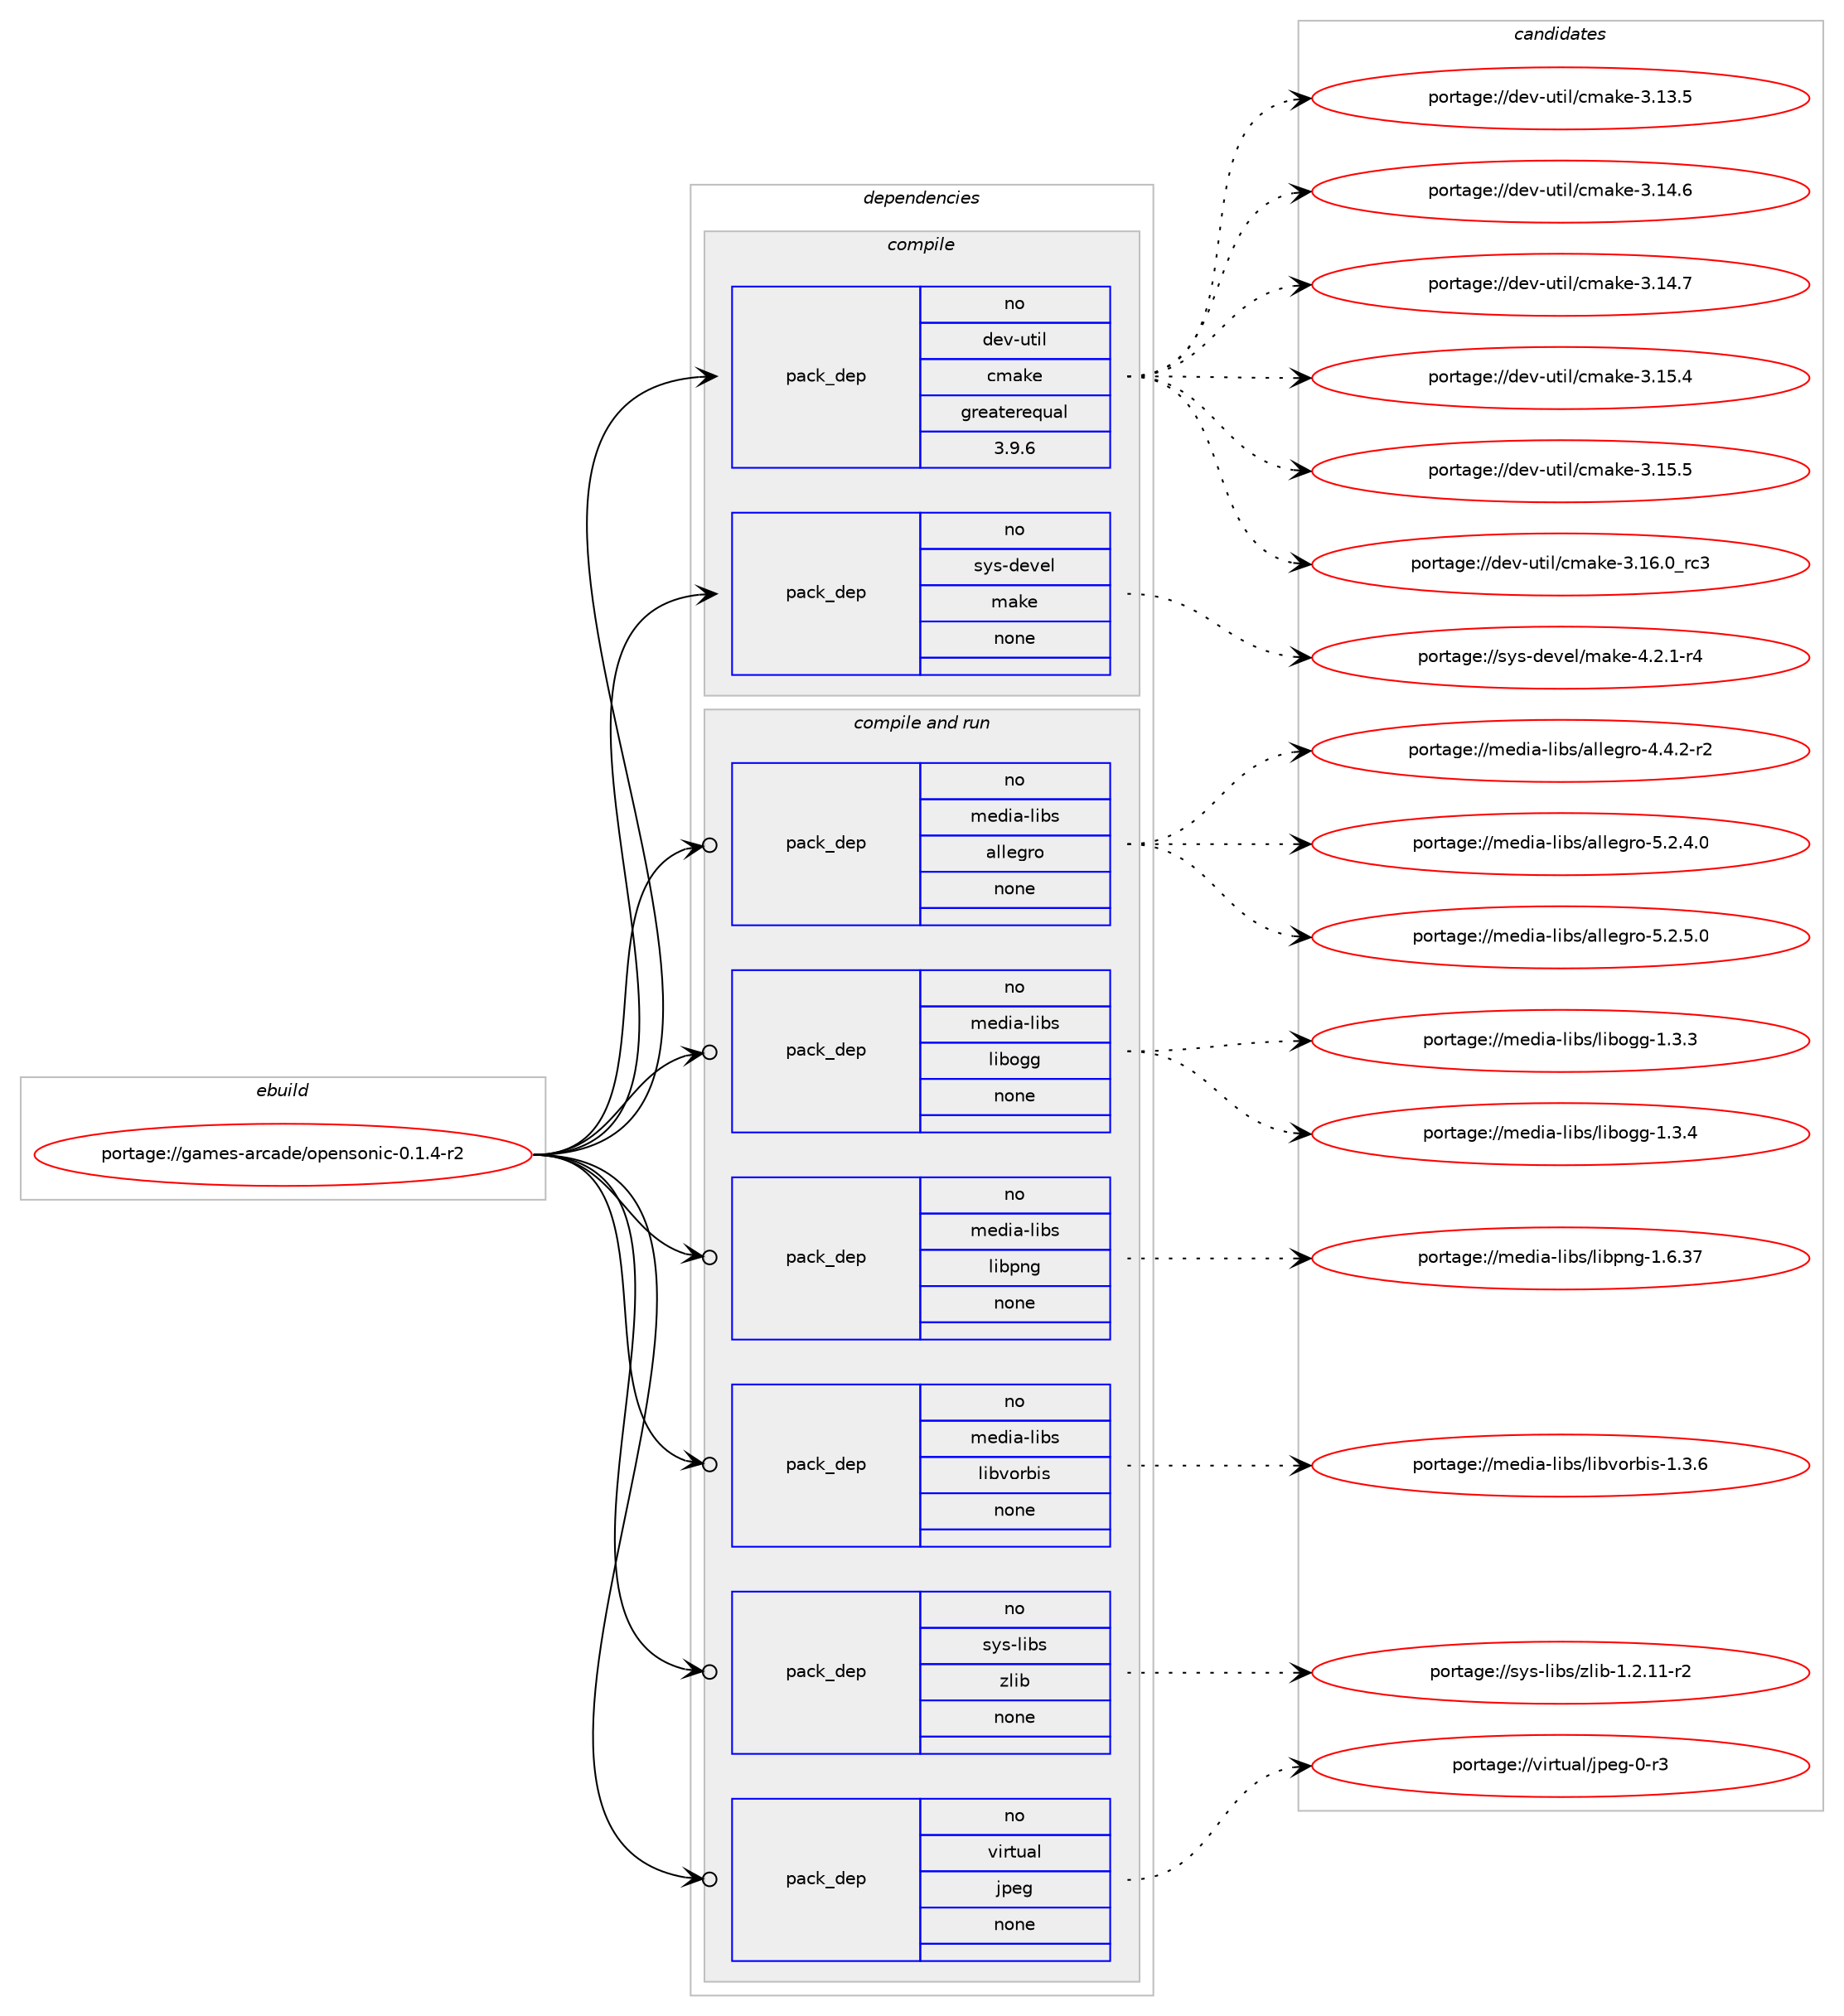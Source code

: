 digraph prolog {

# *************
# Graph options
# *************

newrank=true;
concentrate=true;
compound=true;
graph [rankdir=LR,fontname=Helvetica,fontsize=10,ranksep=1.5];#, ranksep=2.5, nodesep=0.2];
edge  [arrowhead=vee];
node  [fontname=Helvetica,fontsize=10];

# **********
# The ebuild
# **********

subgraph cluster_leftcol {
color=gray;
rank=same;
label=<<i>ebuild</i>>;
id [label="portage://games-arcade/opensonic-0.1.4-r2", color=red, width=4, href="../games-arcade/opensonic-0.1.4-r2.svg"];
}

# ****************
# The dependencies
# ****************

subgraph cluster_midcol {
color=gray;
label=<<i>dependencies</i>>;
subgraph cluster_compile {
fillcolor="#eeeeee";
style=filled;
label=<<i>compile</i>>;
subgraph pack193534 {
dependency270018 [label=<<TABLE BORDER="0" CELLBORDER="1" CELLSPACING="0" CELLPADDING="4" WIDTH="220"><TR><TD ROWSPAN="6" CELLPADDING="30">pack_dep</TD></TR><TR><TD WIDTH="110">no</TD></TR><TR><TD>dev-util</TD></TR><TR><TD>cmake</TD></TR><TR><TD>greaterequal</TD></TR><TR><TD>3.9.6</TD></TR></TABLE>>, shape=none, color=blue];
}
id:e -> dependency270018:w [weight=20,style="solid",arrowhead="vee"];
subgraph pack193535 {
dependency270019 [label=<<TABLE BORDER="0" CELLBORDER="1" CELLSPACING="0" CELLPADDING="4" WIDTH="220"><TR><TD ROWSPAN="6" CELLPADDING="30">pack_dep</TD></TR><TR><TD WIDTH="110">no</TD></TR><TR><TD>sys-devel</TD></TR><TR><TD>make</TD></TR><TR><TD>none</TD></TR><TR><TD></TD></TR></TABLE>>, shape=none, color=blue];
}
id:e -> dependency270019:w [weight=20,style="solid",arrowhead="vee"];
}
subgraph cluster_compileandrun {
fillcolor="#eeeeee";
style=filled;
label=<<i>compile and run</i>>;
subgraph pack193536 {
dependency270020 [label=<<TABLE BORDER="0" CELLBORDER="1" CELLSPACING="0" CELLPADDING="4" WIDTH="220"><TR><TD ROWSPAN="6" CELLPADDING="30">pack_dep</TD></TR><TR><TD WIDTH="110">no</TD></TR><TR><TD>media-libs</TD></TR><TR><TD>allegro</TD></TR><TR><TD>none</TD></TR><TR><TD></TD></TR></TABLE>>, shape=none, color=blue];
}
id:e -> dependency270020:w [weight=20,style="solid",arrowhead="odotvee"];
subgraph pack193537 {
dependency270021 [label=<<TABLE BORDER="0" CELLBORDER="1" CELLSPACING="0" CELLPADDING="4" WIDTH="220"><TR><TD ROWSPAN="6" CELLPADDING="30">pack_dep</TD></TR><TR><TD WIDTH="110">no</TD></TR><TR><TD>media-libs</TD></TR><TR><TD>libogg</TD></TR><TR><TD>none</TD></TR><TR><TD></TD></TR></TABLE>>, shape=none, color=blue];
}
id:e -> dependency270021:w [weight=20,style="solid",arrowhead="odotvee"];
subgraph pack193538 {
dependency270022 [label=<<TABLE BORDER="0" CELLBORDER="1" CELLSPACING="0" CELLPADDING="4" WIDTH="220"><TR><TD ROWSPAN="6" CELLPADDING="30">pack_dep</TD></TR><TR><TD WIDTH="110">no</TD></TR><TR><TD>media-libs</TD></TR><TR><TD>libpng</TD></TR><TR><TD>none</TD></TR><TR><TD></TD></TR></TABLE>>, shape=none, color=blue];
}
id:e -> dependency270022:w [weight=20,style="solid",arrowhead="odotvee"];
subgraph pack193539 {
dependency270023 [label=<<TABLE BORDER="0" CELLBORDER="1" CELLSPACING="0" CELLPADDING="4" WIDTH="220"><TR><TD ROWSPAN="6" CELLPADDING="30">pack_dep</TD></TR><TR><TD WIDTH="110">no</TD></TR><TR><TD>media-libs</TD></TR><TR><TD>libvorbis</TD></TR><TR><TD>none</TD></TR><TR><TD></TD></TR></TABLE>>, shape=none, color=blue];
}
id:e -> dependency270023:w [weight=20,style="solid",arrowhead="odotvee"];
subgraph pack193540 {
dependency270024 [label=<<TABLE BORDER="0" CELLBORDER="1" CELLSPACING="0" CELLPADDING="4" WIDTH="220"><TR><TD ROWSPAN="6" CELLPADDING="30">pack_dep</TD></TR><TR><TD WIDTH="110">no</TD></TR><TR><TD>sys-libs</TD></TR><TR><TD>zlib</TD></TR><TR><TD>none</TD></TR><TR><TD></TD></TR></TABLE>>, shape=none, color=blue];
}
id:e -> dependency270024:w [weight=20,style="solid",arrowhead="odotvee"];
subgraph pack193541 {
dependency270025 [label=<<TABLE BORDER="0" CELLBORDER="1" CELLSPACING="0" CELLPADDING="4" WIDTH="220"><TR><TD ROWSPAN="6" CELLPADDING="30">pack_dep</TD></TR><TR><TD WIDTH="110">no</TD></TR><TR><TD>virtual</TD></TR><TR><TD>jpeg</TD></TR><TR><TD>none</TD></TR><TR><TD></TD></TR></TABLE>>, shape=none, color=blue];
}
id:e -> dependency270025:w [weight=20,style="solid",arrowhead="odotvee"];
}
subgraph cluster_run {
fillcolor="#eeeeee";
style=filled;
label=<<i>run</i>>;
}
}

# **************
# The candidates
# **************

subgraph cluster_choices {
rank=same;
color=gray;
label=<<i>candidates</i>>;

subgraph choice193534 {
color=black;
nodesep=1;
choiceportage1001011184511711610510847991099710710145514649514653 [label="portage://dev-util/cmake-3.13.5", color=red, width=4,href="../dev-util/cmake-3.13.5.svg"];
choiceportage1001011184511711610510847991099710710145514649524654 [label="portage://dev-util/cmake-3.14.6", color=red, width=4,href="../dev-util/cmake-3.14.6.svg"];
choiceportage1001011184511711610510847991099710710145514649524655 [label="portage://dev-util/cmake-3.14.7", color=red, width=4,href="../dev-util/cmake-3.14.7.svg"];
choiceportage1001011184511711610510847991099710710145514649534652 [label="portage://dev-util/cmake-3.15.4", color=red, width=4,href="../dev-util/cmake-3.15.4.svg"];
choiceportage1001011184511711610510847991099710710145514649534653 [label="portage://dev-util/cmake-3.15.5", color=red, width=4,href="../dev-util/cmake-3.15.5.svg"];
choiceportage1001011184511711610510847991099710710145514649544648951149951 [label="portage://dev-util/cmake-3.16.0_rc3", color=red, width=4,href="../dev-util/cmake-3.16.0_rc3.svg"];
dependency270018:e -> choiceportage1001011184511711610510847991099710710145514649514653:w [style=dotted,weight="100"];
dependency270018:e -> choiceportage1001011184511711610510847991099710710145514649524654:w [style=dotted,weight="100"];
dependency270018:e -> choiceportage1001011184511711610510847991099710710145514649524655:w [style=dotted,weight="100"];
dependency270018:e -> choiceportage1001011184511711610510847991099710710145514649534652:w [style=dotted,weight="100"];
dependency270018:e -> choiceportage1001011184511711610510847991099710710145514649534653:w [style=dotted,weight="100"];
dependency270018:e -> choiceportage1001011184511711610510847991099710710145514649544648951149951:w [style=dotted,weight="100"];
}
subgraph choice193535 {
color=black;
nodesep=1;
choiceportage1151211154510010111810110847109971071014552465046494511452 [label="portage://sys-devel/make-4.2.1-r4", color=red, width=4,href="../sys-devel/make-4.2.1-r4.svg"];
dependency270019:e -> choiceportage1151211154510010111810110847109971071014552465046494511452:w [style=dotted,weight="100"];
}
subgraph choice193536 {
color=black;
nodesep=1;
choiceportage10910110010597451081059811547971081081011031141114552465246504511450 [label="portage://media-libs/allegro-4.4.2-r2", color=red, width=4,href="../media-libs/allegro-4.4.2-r2.svg"];
choiceportage10910110010597451081059811547971081081011031141114553465046524648 [label="portage://media-libs/allegro-5.2.4.0", color=red, width=4,href="../media-libs/allegro-5.2.4.0.svg"];
choiceportage10910110010597451081059811547971081081011031141114553465046534648 [label="portage://media-libs/allegro-5.2.5.0", color=red, width=4,href="../media-libs/allegro-5.2.5.0.svg"];
dependency270020:e -> choiceportage10910110010597451081059811547971081081011031141114552465246504511450:w [style=dotted,weight="100"];
dependency270020:e -> choiceportage10910110010597451081059811547971081081011031141114553465046524648:w [style=dotted,weight="100"];
dependency270020:e -> choiceportage10910110010597451081059811547971081081011031141114553465046534648:w [style=dotted,weight="100"];
}
subgraph choice193537 {
color=black;
nodesep=1;
choiceportage1091011001059745108105981154710810598111103103454946514651 [label="portage://media-libs/libogg-1.3.3", color=red, width=4,href="../media-libs/libogg-1.3.3.svg"];
choiceportage1091011001059745108105981154710810598111103103454946514652 [label="portage://media-libs/libogg-1.3.4", color=red, width=4,href="../media-libs/libogg-1.3.4.svg"];
dependency270021:e -> choiceportage1091011001059745108105981154710810598111103103454946514651:w [style=dotted,weight="100"];
dependency270021:e -> choiceportage1091011001059745108105981154710810598111103103454946514652:w [style=dotted,weight="100"];
}
subgraph choice193538 {
color=black;
nodesep=1;
choiceportage109101100105974510810598115471081059811211010345494654465155 [label="portage://media-libs/libpng-1.6.37", color=red, width=4,href="../media-libs/libpng-1.6.37.svg"];
dependency270022:e -> choiceportage109101100105974510810598115471081059811211010345494654465155:w [style=dotted,weight="100"];
}
subgraph choice193539 {
color=black;
nodesep=1;
choiceportage109101100105974510810598115471081059811811111498105115454946514654 [label="portage://media-libs/libvorbis-1.3.6", color=red, width=4,href="../media-libs/libvorbis-1.3.6.svg"];
dependency270023:e -> choiceportage109101100105974510810598115471081059811811111498105115454946514654:w [style=dotted,weight="100"];
}
subgraph choice193540 {
color=black;
nodesep=1;
choiceportage11512111545108105981154712210810598454946504649494511450 [label="portage://sys-libs/zlib-1.2.11-r2", color=red, width=4,href="../sys-libs/zlib-1.2.11-r2.svg"];
dependency270024:e -> choiceportage11512111545108105981154712210810598454946504649494511450:w [style=dotted,weight="100"];
}
subgraph choice193541 {
color=black;
nodesep=1;
choiceportage118105114116117971084710611210110345484511451 [label="portage://virtual/jpeg-0-r3", color=red, width=4,href="../virtual/jpeg-0-r3.svg"];
dependency270025:e -> choiceportage118105114116117971084710611210110345484511451:w [style=dotted,weight="100"];
}
}

}
